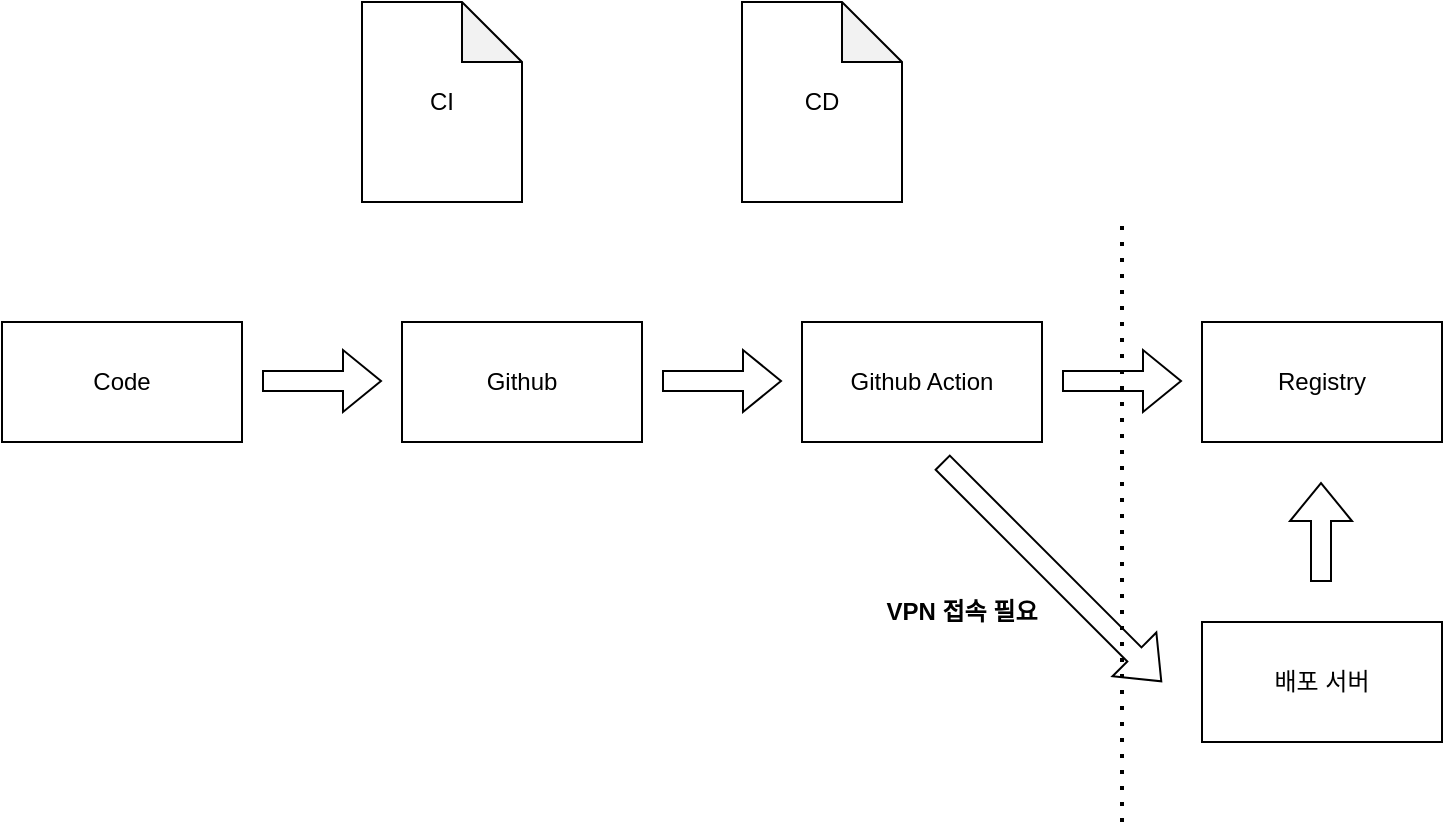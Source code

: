 <mxfile version="24.3.0" type="device">
  <diagram name="페이지-1" id="LQekdjgSRmOpQykcRgpu">
    <mxGraphModel dx="1674" dy="738" grid="1" gridSize="10" guides="1" tooltips="1" connect="1" arrows="1" fold="1" page="1" pageScale="1" pageWidth="827" pageHeight="1169" math="0" shadow="0">
      <root>
        <mxCell id="0" />
        <mxCell id="1" parent="0" />
        <mxCell id="jwzSyTRxlPfVlrSpjOS_-1" value="Code" style="rounded=0;whiteSpace=wrap;html=1;" vertex="1" parent="1">
          <mxGeometry x="180" y="300" width="120" height="60" as="geometry" />
        </mxCell>
        <mxCell id="jwzSyTRxlPfVlrSpjOS_-2" value="Github" style="rounded=0;whiteSpace=wrap;html=1;" vertex="1" parent="1">
          <mxGeometry x="380" y="300" width="120" height="60" as="geometry" />
        </mxCell>
        <mxCell id="jwzSyTRxlPfVlrSpjOS_-3" value="Github Action" style="rounded=0;whiteSpace=wrap;html=1;" vertex="1" parent="1">
          <mxGeometry x="580" y="300" width="120" height="60" as="geometry" />
        </mxCell>
        <mxCell id="jwzSyTRxlPfVlrSpjOS_-4" value="Registry" style="rounded=0;whiteSpace=wrap;html=1;" vertex="1" parent="1">
          <mxGeometry x="780" y="300" width="120" height="60" as="geometry" />
        </mxCell>
        <mxCell id="jwzSyTRxlPfVlrSpjOS_-5" value="배포 서버" style="rounded=0;whiteSpace=wrap;html=1;" vertex="1" parent="1">
          <mxGeometry x="780" y="450" width="120" height="60" as="geometry" />
        </mxCell>
        <mxCell id="jwzSyTRxlPfVlrSpjOS_-6" value="" style="shape=flexArrow;endArrow=classic;html=1;rounded=0;" edge="1" parent="1">
          <mxGeometry width="50" height="50" relative="1" as="geometry">
            <mxPoint x="310" y="329.5" as="sourcePoint" />
            <mxPoint x="370" y="329.5" as="targetPoint" />
          </mxGeometry>
        </mxCell>
        <mxCell id="jwzSyTRxlPfVlrSpjOS_-7" value="" style="shape=flexArrow;endArrow=classic;html=1;rounded=0;" edge="1" parent="1">
          <mxGeometry width="50" height="50" relative="1" as="geometry">
            <mxPoint x="510" y="329.5" as="sourcePoint" />
            <mxPoint x="570" y="329.5" as="targetPoint" />
          </mxGeometry>
        </mxCell>
        <mxCell id="jwzSyTRxlPfVlrSpjOS_-8" value="" style="shape=flexArrow;endArrow=classic;html=1;rounded=0;" edge="1" parent="1">
          <mxGeometry width="50" height="50" relative="1" as="geometry">
            <mxPoint x="710" y="329.5" as="sourcePoint" />
            <mxPoint x="770" y="329.5" as="targetPoint" />
          </mxGeometry>
        </mxCell>
        <mxCell id="jwzSyTRxlPfVlrSpjOS_-9" value="" style="shape=flexArrow;endArrow=classic;html=1;rounded=0;" edge="1" parent="1">
          <mxGeometry width="50" height="50" relative="1" as="geometry">
            <mxPoint x="839.5" y="430" as="sourcePoint" />
            <mxPoint x="839.5" y="380" as="targetPoint" />
          </mxGeometry>
        </mxCell>
        <mxCell id="jwzSyTRxlPfVlrSpjOS_-10" value="CI" style="shape=note;whiteSpace=wrap;html=1;backgroundOutline=1;darkOpacity=0.05;" vertex="1" parent="1">
          <mxGeometry x="360" y="140" width="80" height="100" as="geometry" />
        </mxCell>
        <mxCell id="jwzSyTRxlPfVlrSpjOS_-11" value="CD" style="shape=note;whiteSpace=wrap;html=1;backgroundOutline=1;darkOpacity=0.05;" vertex="1" parent="1">
          <mxGeometry x="550" y="140" width="80" height="100" as="geometry" />
        </mxCell>
        <mxCell id="jwzSyTRxlPfVlrSpjOS_-13" value="" style="endArrow=none;dashed=1;html=1;dashPattern=1 3;strokeWidth=2;rounded=0;" edge="1" parent="1">
          <mxGeometry width="50" height="50" relative="1" as="geometry">
            <mxPoint x="740" y="550" as="sourcePoint" />
            <mxPoint x="740" y="250" as="targetPoint" />
          </mxGeometry>
        </mxCell>
        <mxCell id="jwzSyTRxlPfVlrSpjOS_-14" value="&lt;b&gt;VPN 접속 필요&lt;/b&gt;" style="text;html=1;align=center;verticalAlign=middle;whiteSpace=wrap;rounded=0;" vertex="1" parent="1">
          <mxGeometry x="610" y="430" width="100" height="30" as="geometry" />
        </mxCell>
        <mxCell id="jwzSyTRxlPfVlrSpjOS_-15" value="" style="shape=flexArrow;endArrow=classic;html=1;rounded=0;" edge="1" parent="1">
          <mxGeometry width="50" height="50" relative="1" as="geometry">
            <mxPoint x="650" y="370" as="sourcePoint" />
            <mxPoint x="760" y="480" as="targetPoint" />
          </mxGeometry>
        </mxCell>
      </root>
    </mxGraphModel>
  </diagram>
</mxfile>
